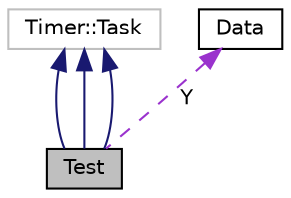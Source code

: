digraph "Test"
{
 // LATEX_PDF_SIZE
  edge [fontname="Helvetica",fontsize="10",labelfontname="Helvetica",labelfontsize="10"];
  node [fontname="Helvetica",fontsize="10",shape=record];
  Node1 [label="Test",height=0.2,width=0.4,color="black", fillcolor="grey75", style="filled", fontcolor="black",tooltip=" "];
  Node2 -> Node1 [dir="back",color="midnightblue",fontsize="10",style="solid"];
  Node2 [label="Timer::Task",height=0.2,width=0.4,color="grey75", fillcolor="white", style="filled",tooltip=" "];
  Node2 -> Node1 [dir="back",color="midnightblue",fontsize="10",style="solid"];
  Node2 -> Node1 [dir="back",color="midnightblue",fontsize="10",style="solid"];
  Node3 -> Node1 [dir="back",color="darkorchid3",fontsize="10",style="dashed",label=" Y" ];
  Node3 [label="Data",height=0.2,width=0.4,color="black", fillcolor="white", style="filled",URL="$classData.html",tooltip=" "];
}
